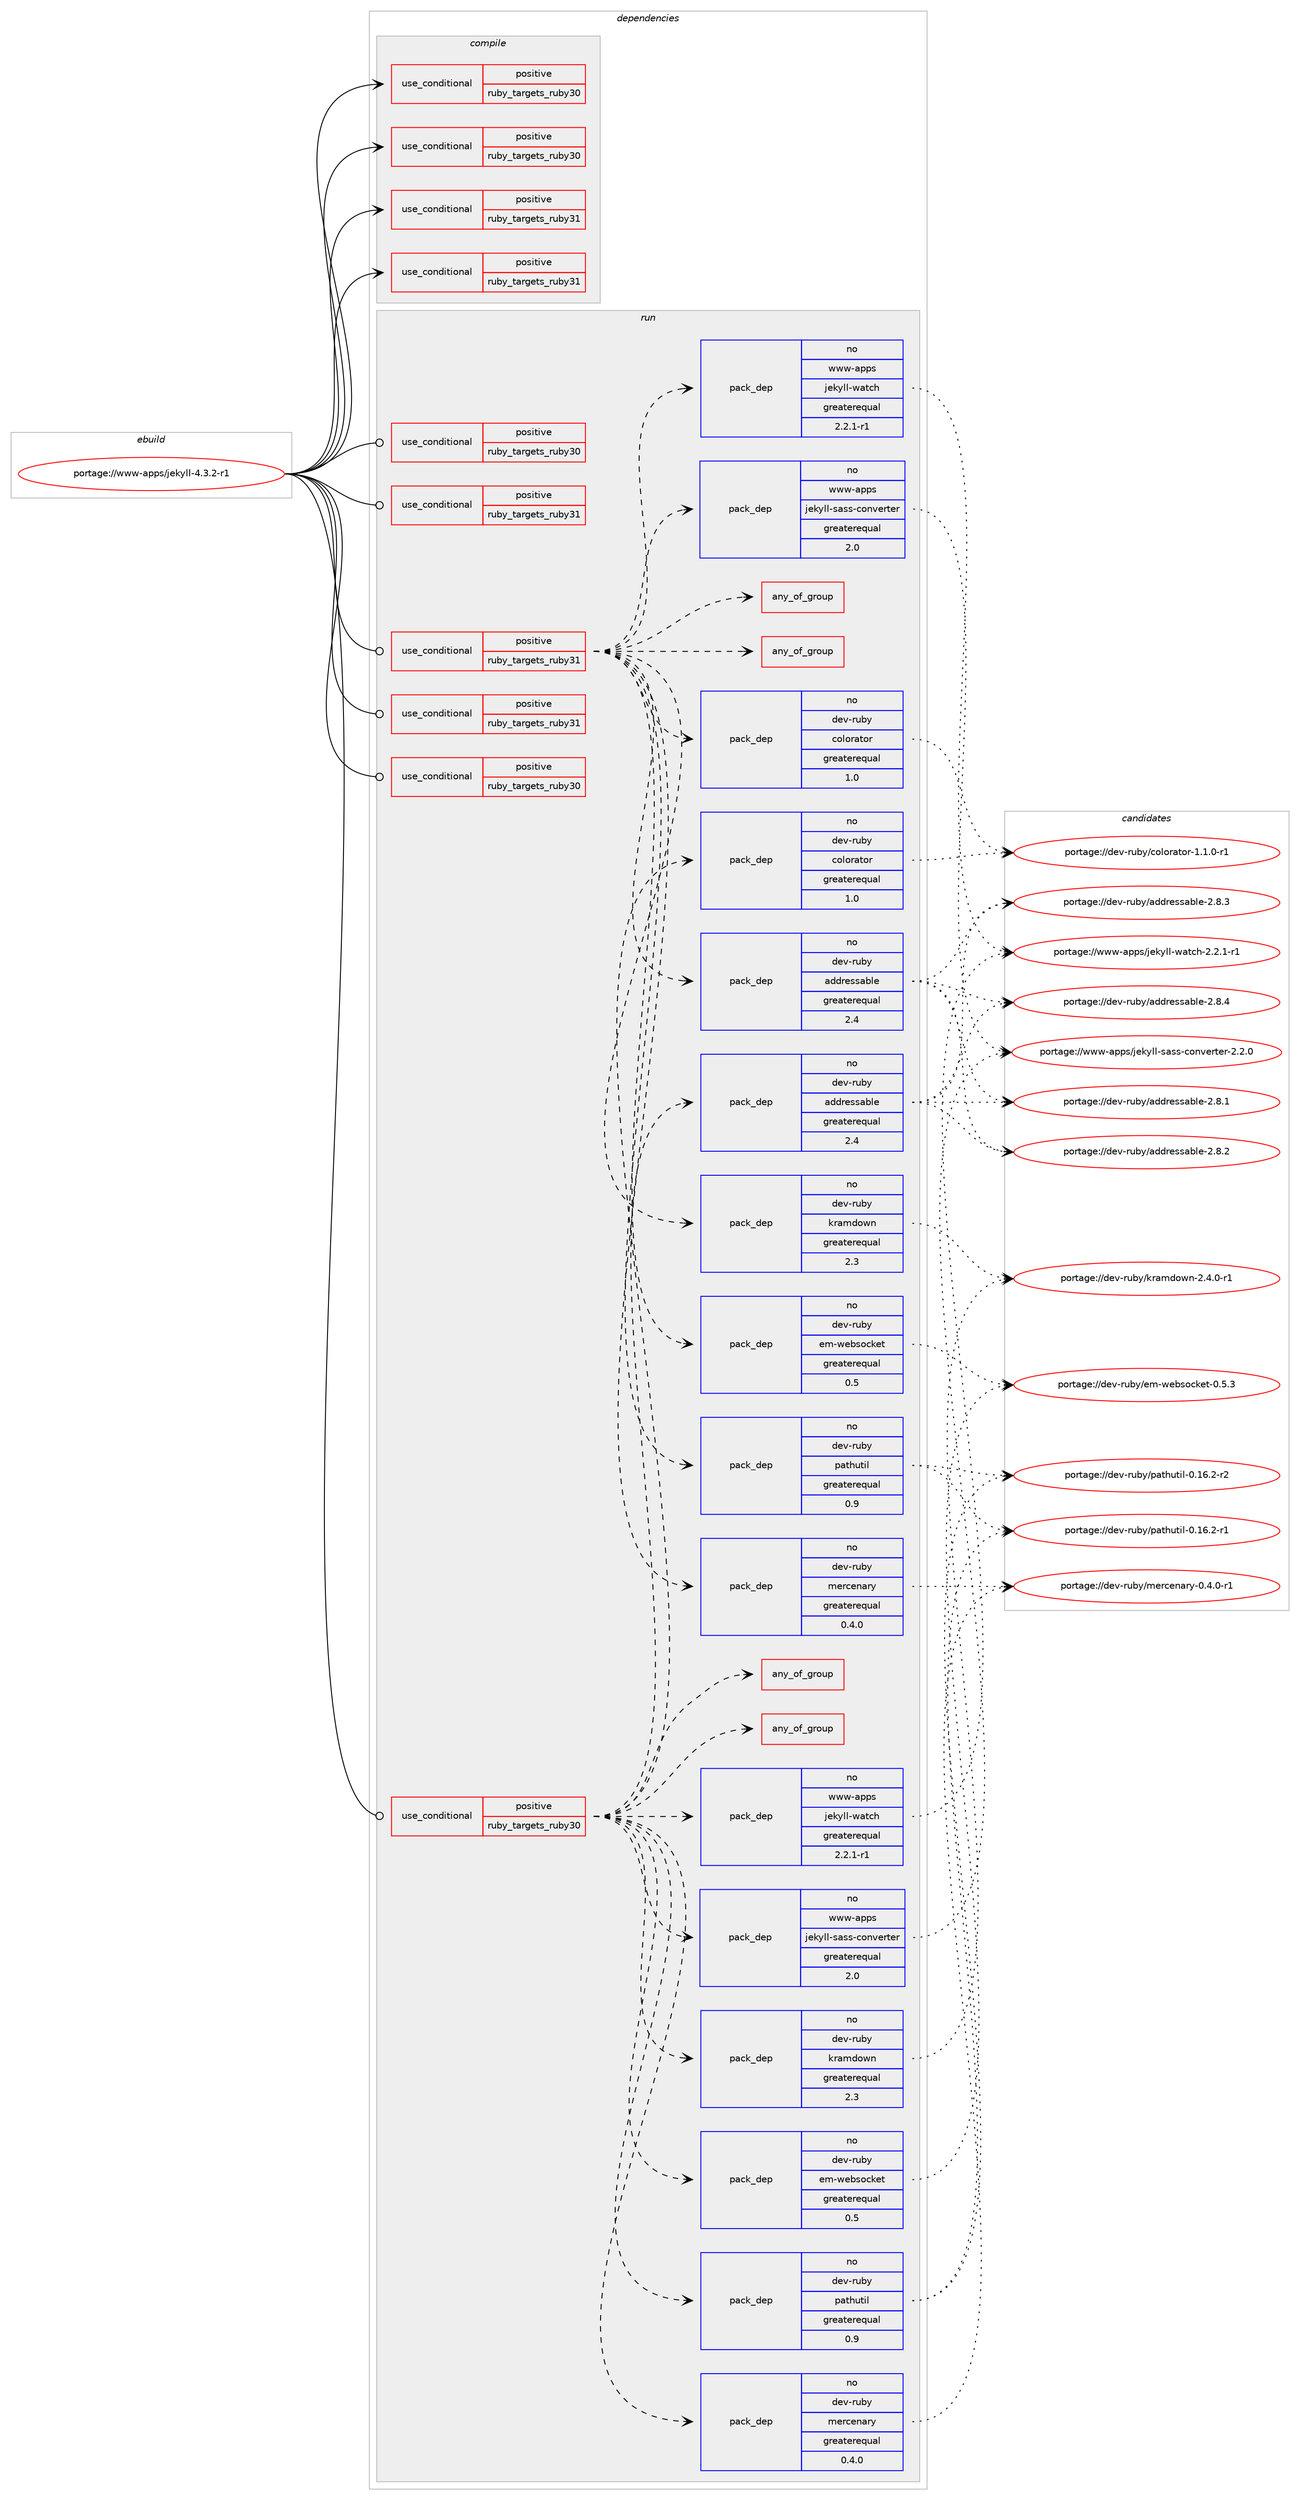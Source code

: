digraph prolog {

# *************
# Graph options
# *************

newrank=true;
concentrate=true;
compound=true;
graph [rankdir=LR,fontname=Helvetica,fontsize=10,ranksep=1.5];#, ranksep=2.5, nodesep=0.2];
edge  [arrowhead=vee];
node  [fontname=Helvetica,fontsize=10];

# **********
# The ebuild
# **********

subgraph cluster_leftcol {
color=gray;
rank=same;
label=<<i>ebuild</i>>;
id [label="portage://www-apps/jekyll-4.3.2-r1", color=red, width=4, href="../www-apps/jekyll-4.3.2-r1.svg"];
}

# ****************
# The dependencies
# ****************

subgraph cluster_midcol {
color=gray;
label=<<i>dependencies</i>>;
subgraph cluster_compile {
fillcolor="#eeeeee";
style=filled;
label=<<i>compile</i>>;
subgraph cond116 {
dependency826 [label=<<TABLE BORDER="0" CELLBORDER="1" CELLSPACING="0" CELLPADDING="4"><TR><TD ROWSPAN="3" CELLPADDING="10">use_conditional</TD></TR><TR><TD>positive</TD></TR><TR><TD>ruby_targets_ruby30</TD></TR></TABLE>>, shape=none, color=red];
# *** BEGIN UNKNOWN DEPENDENCY TYPE (TODO) ***
# dependency826 -> package_dependency(portage://www-apps/jekyll-4.3.2-r1,install,no,dev-lang,ruby,none,[,,],[slot(3.0)],[])
# *** END UNKNOWN DEPENDENCY TYPE (TODO) ***

}
id:e -> dependency826:w [weight=20,style="solid",arrowhead="vee"];
subgraph cond117 {
dependency827 [label=<<TABLE BORDER="0" CELLBORDER="1" CELLSPACING="0" CELLPADDING="4"><TR><TD ROWSPAN="3" CELLPADDING="10">use_conditional</TD></TR><TR><TD>positive</TD></TR><TR><TD>ruby_targets_ruby30</TD></TR></TABLE>>, shape=none, color=red];
# *** BEGIN UNKNOWN DEPENDENCY TYPE (TODO) ***
# dependency827 -> package_dependency(portage://www-apps/jekyll-4.3.2-r1,install,no,virtual,rubygems,none,[,,],[],[use(enable(ruby_targets_ruby30),negative)])
# *** END UNKNOWN DEPENDENCY TYPE (TODO) ***

}
id:e -> dependency827:w [weight=20,style="solid",arrowhead="vee"];
subgraph cond118 {
dependency828 [label=<<TABLE BORDER="0" CELLBORDER="1" CELLSPACING="0" CELLPADDING="4"><TR><TD ROWSPAN="3" CELLPADDING="10">use_conditional</TD></TR><TR><TD>positive</TD></TR><TR><TD>ruby_targets_ruby31</TD></TR></TABLE>>, shape=none, color=red];
# *** BEGIN UNKNOWN DEPENDENCY TYPE (TODO) ***
# dependency828 -> package_dependency(portage://www-apps/jekyll-4.3.2-r1,install,no,dev-lang,ruby,none,[,,],[slot(3.1)],[])
# *** END UNKNOWN DEPENDENCY TYPE (TODO) ***

}
id:e -> dependency828:w [weight=20,style="solid",arrowhead="vee"];
subgraph cond119 {
dependency829 [label=<<TABLE BORDER="0" CELLBORDER="1" CELLSPACING="0" CELLPADDING="4"><TR><TD ROWSPAN="3" CELLPADDING="10">use_conditional</TD></TR><TR><TD>positive</TD></TR><TR><TD>ruby_targets_ruby31</TD></TR></TABLE>>, shape=none, color=red];
# *** BEGIN UNKNOWN DEPENDENCY TYPE (TODO) ***
# dependency829 -> package_dependency(portage://www-apps/jekyll-4.3.2-r1,install,no,virtual,rubygems,none,[,,],[],[use(enable(ruby_targets_ruby31),negative)])
# *** END UNKNOWN DEPENDENCY TYPE (TODO) ***

}
id:e -> dependency829:w [weight=20,style="solid",arrowhead="vee"];
}
subgraph cluster_compileandrun {
fillcolor="#eeeeee";
style=filled;
label=<<i>compile and run</i>>;
}
subgraph cluster_run {
fillcolor="#eeeeee";
style=filled;
label=<<i>run</i>>;
subgraph cond120 {
dependency830 [label=<<TABLE BORDER="0" CELLBORDER="1" CELLSPACING="0" CELLPADDING="4"><TR><TD ROWSPAN="3" CELLPADDING="10">use_conditional</TD></TR><TR><TD>positive</TD></TR><TR><TD>ruby_targets_ruby30</TD></TR></TABLE>>, shape=none, color=red];
# *** BEGIN UNKNOWN DEPENDENCY TYPE (TODO) ***
# dependency830 -> package_dependency(portage://www-apps/jekyll-4.3.2-r1,run,no,dev-lang,ruby,none,[,,],[slot(3.0)],[])
# *** END UNKNOWN DEPENDENCY TYPE (TODO) ***

}
id:e -> dependency830:w [weight=20,style="solid",arrowhead="odot"];
subgraph cond121 {
dependency831 [label=<<TABLE BORDER="0" CELLBORDER="1" CELLSPACING="0" CELLPADDING="4"><TR><TD ROWSPAN="3" CELLPADDING="10">use_conditional</TD></TR><TR><TD>positive</TD></TR><TR><TD>ruby_targets_ruby30</TD></TR></TABLE>>, shape=none, color=red];
subgraph pack599 {
dependency832 [label=<<TABLE BORDER="0" CELLBORDER="1" CELLSPACING="0" CELLPADDING="4" WIDTH="220"><TR><TD ROWSPAN="6" CELLPADDING="30">pack_dep</TD></TR><TR><TD WIDTH="110">no</TD></TR><TR><TD>dev-ruby</TD></TR><TR><TD>addressable</TD></TR><TR><TD>greaterequal</TD></TR><TR><TD>2.4</TD></TR></TABLE>>, shape=none, color=blue];
}
dependency831:e -> dependency832:w [weight=20,style="dashed",arrowhead="vee"];
subgraph pack600 {
dependency833 [label=<<TABLE BORDER="0" CELLBORDER="1" CELLSPACING="0" CELLPADDING="4" WIDTH="220"><TR><TD ROWSPAN="6" CELLPADDING="30">pack_dep</TD></TR><TR><TD WIDTH="110">no</TD></TR><TR><TD>dev-ruby</TD></TR><TR><TD>colorator</TD></TR><TR><TD>greaterequal</TD></TR><TR><TD>1.0</TD></TR></TABLE>>, shape=none, color=blue];
}
dependency831:e -> dependency833:w [weight=20,style="dashed",arrowhead="vee"];
subgraph pack601 {
dependency834 [label=<<TABLE BORDER="0" CELLBORDER="1" CELLSPACING="0" CELLPADDING="4" WIDTH="220"><TR><TD ROWSPAN="6" CELLPADDING="30">pack_dep</TD></TR><TR><TD WIDTH="110">no</TD></TR><TR><TD>dev-ruby</TD></TR><TR><TD>em-websocket</TD></TR><TR><TD>greaterequal</TD></TR><TR><TD>0.5</TD></TR></TABLE>>, shape=none, color=blue];
}
dependency831:e -> dependency834:w [weight=20,style="dashed",arrowhead="vee"];
# *** BEGIN UNKNOWN DEPENDENCY TYPE (TODO) ***
# dependency831 -> package_dependency(portage://www-apps/jekyll-4.3.2-r1,run,no,dev-ruby,i18n,none,[,,],[slot(1)],[use(enable(ruby_targets_ruby30),negative)])
# *** END UNKNOWN DEPENDENCY TYPE (TODO) ***

subgraph pack602 {
dependency835 [label=<<TABLE BORDER="0" CELLBORDER="1" CELLSPACING="0" CELLPADDING="4" WIDTH="220"><TR><TD ROWSPAN="6" CELLPADDING="30">pack_dep</TD></TR><TR><TD WIDTH="110">no</TD></TR><TR><TD>dev-ruby</TD></TR><TR><TD>kramdown</TD></TR><TR><TD>greaterequal</TD></TR><TR><TD>2.3</TD></TR></TABLE>>, shape=none, color=blue];
}
dependency831:e -> dependency835:w [weight=20,style="dashed",arrowhead="vee"];
# *** BEGIN UNKNOWN DEPENDENCY TYPE (TODO) ***
# dependency831 -> package_dependency(portage://www-apps/jekyll-4.3.2-r1,run,no,dev-ruby,kramdown-parser-gfm,none,[,,],[slot(1)],[use(enable(ruby_targets_ruby30),negative)])
# *** END UNKNOWN DEPENDENCY TYPE (TODO) ***

# *** BEGIN UNKNOWN DEPENDENCY TYPE (TODO) ***
# dependency831 -> package_dependency(portage://www-apps/jekyll-4.3.2-r1,run,no,dev-ruby,liquid,none,[,,],[slot(4)],[use(enable(ruby_targets_ruby30),negative)])
# *** END UNKNOWN DEPENDENCY TYPE (TODO) ***

subgraph pack603 {
dependency836 [label=<<TABLE BORDER="0" CELLBORDER="1" CELLSPACING="0" CELLPADDING="4" WIDTH="220"><TR><TD ROWSPAN="6" CELLPADDING="30">pack_dep</TD></TR><TR><TD WIDTH="110">no</TD></TR><TR><TD>dev-ruby</TD></TR><TR><TD>mercenary</TD></TR><TR><TD>greaterequal</TD></TR><TR><TD>0.4.0</TD></TR></TABLE>>, shape=none, color=blue];
}
dependency831:e -> dependency836:w [weight=20,style="dashed",arrowhead="vee"];
subgraph pack604 {
dependency837 [label=<<TABLE BORDER="0" CELLBORDER="1" CELLSPACING="0" CELLPADDING="4" WIDTH="220"><TR><TD ROWSPAN="6" CELLPADDING="30">pack_dep</TD></TR><TR><TD WIDTH="110">no</TD></TR><TR><TD>dev-ruby</TD></TR><TR><TD>pathutil</TD></TR><TR><TD>greaterequal</TD></TR><TR><TD>0.9</TD></TR></TABLE>>, shape=none, color=blue];
}
dependency831:e -> dependency837:w [weight=20,style="dashed",arrowhead="vee"];
subgraph any113 {
dependency838 [label=<<TABLE BORDER="0" CELLBORDER="1" CELLSPACING="0" CELLPADDING="4"><TR><TD CELLPADDING="10">any_of_group</TD></TR></TABLE>>, shape=none, color=red];# *** BEGIN UNKNOWN DEPENDENCY TYPE (TODO) ***
# dependency838 -> package_dependency(portage://www-apps/jekyll-4.3.2-r1,run,no,dev-ruby,rouge,none,[,,],[slot(4)],[use(enable(ruby_targets_ruby30),negative)])
# *** END UNKNOWN DEPENDENCY TYPE (TODO) ***

# *** BEGIN UNKNOWN DEPENDENCY TYPE (TODO) ***
# dependency838 -> package_dependency(portage://www-apps/jekyll-4.3.2-r1,run,no,dev-ruby,rouge,none,[,,],[slot(2)],[use(enable(ruby_targets_ruby30),negative)])
# *** END UNKNOWN DEPENDENCY TYPE (TODO) ***

}
dependency831:e -> dependency838:w [weight=20,style="dashed",arrowhead="vee"];
subgraph any114 {
dependency839 [label=<<TABLE BORDER="0" CELLBORDER="1" CELLSPACING="0" CELLPADDING="4"><TR><TD CELLPADDING="10">any_of_group</TD></TR></TABLE>>, shape=none, color=red];# *** BEGIN UNKNOWN DEPENDENCY TYPE (TODO) ***
# dependency839 -> package_dependency(portage://www-apps/jekyll-4.3.2-r1,run,no,dev-ruby,terminal-table,none,[,,],[slot(3)],[use(enable(ruby_targets_ruby30),negative)])
# *** END UNKNOWN DEPENDENCY TYPE (TODO) ***

# *** BEGIN UNKNOWN DEPENDENCY TYPE (TODO) ***
# dependency839 -> package_dependency(portage://www-apps/jekyll-4.3.2-r1,run,no,dev-ruby,terminal-table,none,[,,],[slot(2)],[use(enable(ruby_targets_ruby30),negative)])
# *** END UNKNOWN DEPENDENCY TYPE (TODO) ***

}
dependency831:e -> dependency839:w [weight=20,style="dashed",arrowhead="vee"];
subgraph pack605 {
dependency840 [label=<<TABLE BORDER="0" CELLBORDER="1" CELLSPACING="0" CELLPADDING="4" WIDTH="220"><TR><TD ROWSPAN="6" CELLPADDING="30">pack_dep</TD></TR><TR><TD WIDTH="110">no</TD></TR><TR><TD>www-apps</TD></TR><TR><TD>jekyll-sass-converter</TD></TR><TR><TD>greaterequal</TD></TR><TR><TD>2.0</TD></TR></TABLE>>, shape=none, color=blue];
}
dependency831:e -> dependency840:w [weight=20,style="dashed",arrowhead="vee"];
subgraph pack606 {
dependency841 [label=<<TABLE BORDER="0" CELLBORDER="1" CELLSPACING="0" CELLPADDING="4" WIDTH="220"><TR><TD ROWSPAN="6" CELLPADDING="30">pack_dep</TD></TR><TR><TD WIDTH="110">no</TD></TR><TR><TD>www-apps</TD></TR><TR><TD>jekyll-watch</TD></TR><TR><TD>greaterequal</TD></TR><TR><TD>2.2.1-r1</TD></TR></TABLE>>, shape=none, color=blue];
}
dependency831:e -> dependency841:w [weight=20,style="dashed",arrowhead="vee"];
}
id:e -> dependency831:w [weight=20,style="solid",arrowhead="odot"];
subgraph cond122 {
dependency842 [label=<<TABLE BORDER="0" CELLBORDER="1" CELLSPACING="0" CELLPADDING="4"><TR><TD ROWSPAN="3" CELLPADDING="10">use_conditional</TD></TR><TR><TD>positive</TD></TR><TR><TD>ruby_targets_ruby30</TD></TR></TABLE>>, shape=none, color=red];
# *** BEGIN UNKNOWN DEPENDENCY TYPE (TODO) ***
# dependency842 -> package_dependency(portage://www-apps/jekyll-4.3.2-r1,run,no,virtual,rubygems,none,[,,],[],[use(enable(ruby_targets_ruby30),negative)])
# *** END UNKNOWN DEPENDENCY TYPE (TODO) ***

}
id:e -> dependency842:w [weight=20,style="solid",arrowhead="odot"];
subgraph cond123 {
dependency843 [label=<<TABLE BORDER="0" CELLBORDER="1" CELLSPACING="0" CELLPADDING="4"><TR><TD ROWSPAN="3" CELLPADDING="10">use_conditional</TD></TR><TR><TD>positive</TD></TR><TR><TD>ruby_targets_ruby31</TD></TR></TABLE>>, shape=none, color=red];
# *** BEGIN UNKNOWN DEPENDENCY TYPE (TODO) ***
# dependency843 -> package_dependency(portage://www-apps/jekyll-4.3.2-r1,run,no,dev-lang,ruby,none,[,,],[slot(3.1)],[])
# *** END UNKNOWN DEPENDENCY TYPE (TODO) ***

}
id:e -> dependency843:w [weight=20,style="solid",arrowhead="odot"];
subgraph cond124 {
dependency844 [label=<<TABLE BORDER="0" CELLBORDER="1" CELLSPACING="0" CELLPADDING="4"><TR><TD ROWSPAN="3" CELLPADDING="10">use_conditional</TD></TR><TR><TD>positive</TD></TR><TR><TD>ruby_targets_ruby31</TD></TR></TABLE>>, shape=none, color=red];
subgraph pack607 {
dependency845 [label=<<TABLE BORDER="0" CELLBORDER="1" CELLSPACING="0" CELLPADDING="4" WIDTH="220"><TR><TD ROWSPAN="6" CELLPADDING="30">pack_dep</TD></TR><TR><TD WIDTH="110">no</TD></TR><TR><TD>dev-ruby</TD></TR><TR><TD>addressable</TD></TR><TR><TD>greaterequal</TD></TR><TR><TD>2.4</TD></TR></TABLE>>, shape=none, color=blue];
}
dependency844:e -> dependency845:w [weight=20,style="dashed",arrowhead="vee"];
subgraph pack608 {
dependency846 [label=<<TABLE BORDER="0" CELLBORDER="1" CELLSPACING="0" CELLPADDING="4" WIDTH="220"><TR><TD ROWSPAN="6" CELLPADDING="30">pack_dep</TD></TR><TR><TD WIDTH="110">no</TD></TR><TR><TD>dev-ruby</TD></TR><TR><TD>colorator</TD></TR><TR><TD>greaterequal</TD></TR><TR><TD>1.0</TD></TR></TABLE>>, shape=none, color=blue];
}
dependency844:e -> dependency846:w [weight=20,style="dashed",arrowhead="vee"];
subgraph pack609 {
dependency847 [label=<<TABLE BORDER="0" CELLBORDER="1" CELLSPACING="0" CELLPADDING="4" WIDTH="220"><TR><TD ROWSPAN="6" CELLPADDING="30">pack_dep</TD></TR><TR><TD WIDTH="110">no</TD></TR><TR><TD>dev-ruby</TD></TR><TR><TD>em-websocket</TD></TR><TR><TD>greaterequal</TD></TR><TR><TD>0.5</TD></TR></TABLE>>, shape=none, color=blue];
}
dependency844:e -> dependency847:w [weight=20,style="dashed",arrowhead="vee"];
# *** BEGIN UNKNOWN DEPENDENCY TYPE (TODO) ***
# dependency844 -> package_dependency(portage://www-apps/jekyll-4.3.2-r1,run,no,dev-ruby,i18n,none,[,,],[slot(1)],[use(enable(ruby_targets_ruby31),negative)])
# *** END UNKNOWN DEPENDENCY TYPE (TODO) ***

subgraph pack610 {
dependency848 [label=<<TABLE BORDER="0" CELLBORDER="1" CELLSPACING="0" CELLPADDING="4" WIDTH="220"><TR><TD ROWSPAN="6" CELLPADDING="30">pack_dep</TD></TR><TR><TD WIDTH="110">no</TD></TR><TR><TD>dev-ruby</TD></TR><TR><TD>kramdown</TD></TR><TR><TD>greaterequal</TD></TR><TR><TD>2.3</TD></TR></TABLE>>, shape=none, color=blue];
}
dependency844:e -> dependency848:w [weight=20,style="dashed",arrowhead="vee"];
# *** BEGIN UNKNOWN DEPENDENCY TYPE (TODO) ***
# dependency844 -> package_dependency(portage://www-apps/jekyll-4.3.2-r1,run,no,dev-ruby,kramdown-parser-gfm,none,[,,],[slot(1)],[use(enable(ruby_targets_ruby31),negative)])
# *** END UNKNOWN DEPENDENCY TYPE (TODO) ***

# *** BEGIN UNKNOWN DEPENDENCY TYPE (TODO) ***
# dependency844 -> package_dependency(portage://www-apps/jekyll-4.3.2-r1,run,no,dev-ruby,liquid,none,[,,],[slot(4)],[use(enable(ruby_targets_ruby31),negative)])
# *** END UNKNOWN DEPENDENCY TYPE (TODO) ***

subgraph pack611 {
dependency849 [label=<<TABLE BORDER="0" CELLBORDER="1" CELLSPACING="0" CELLPADDING="4" WIDTH="220"><TR><TD ROWSPAN="6" CELLPADDING="30">pack_dep</TD></TR><TR><TD WIDTH="110">no</TD></TR><TR><TD>dev-ruby</TD></TR><TR><TD>mercenary</TD></TR><TR><TD>greaterequal</TD></TR><TR><TD>0.4.0</TD></TR></TABLE>>, shape=none, color=blue];
}
dependency844:e -> dependency849:w [weight=20,style="dashed",arrowhead="vee"];
subgraph pack612 {
dependency850 [label=<<TABLE BORDER="0" CELLBORDER="1" CELLSPACING="0" CELLPADDING="4" WIDTH="220"><TR><TD ROWSPAN="6" CELLPADDING="30">pack_dep</TD></TR><TR><TD WIDTH="110">no</TD></TR><TR><TD>dev-ruby</TD></TR><TR><TD>pathutil</TD></TR><TR><TD>greaterequal</TD></TR><TR><TD>0.9</TD></TR></TABLE>>, shape=none, color=blue];
}
dependency844:e -> dependency850:w [weight=20,style="dashed",arrowhead="vee"];
subgraph any115 {
dependency851 [label=<<TABLE BORDER="0" CELLBORDER="1" CELLSPACING="0" CELLPADDING="4"><TR><TD CELLPADDING="10">any_of_group</TD></TR></TABLE>>, shape=none, color=red];# *** BEGIN UNKNOWN DEPENDENCY TYPE (TODO) ***
# dependency851 -> package_dependency(portage://www-apps/jekyll-4.3.2-r1,run,no,dev-ruby,rouge,none,[,,],[slot(4)],[use(enable(ruby_targets_ruby31),negative)])
# *** END UNKNOWN DEPENDENCY TYPE (TODO) ***

# *** BEGIN UNKNOWN DEPENDENCY TYPE (TODO) ***
# dependency851 -> package_dependency(portage://www-apps/jekyll-4.3.2-r1,run,no,dev-ruby,rouge,none,[,,],[slot(2)],[use(enable(ruby_targets_ruby31),negative)])
# *** END UNKNOWN DEPENDENCY TYPE (TODO) ***

}
dependency844:e -> dependency851:w [weight=20,style="dashed",arrowhead="vee"];
subgraph any116 {
dependency852 [label=<<TABLE BORDER="0" CELLBORDER="1" CELLSPACING="0" CELLPADDING="4"><TR><TD CELLPADDING="10">any_of_group</TD></TR></TABLE>>, shape=none, color=red];# *** BEGIN UNKNOWN DEPENDENCY TYPE (TODO) ***
# dependency852 -> package_dependency(portage://www-apps/jekyll-4.3.2-r1,run,no,dev-ruby,terminal-table,none,[,,],[slot(3)],[use(enable(ruby_targets_ruby31),negative)])
# *** END UNKNOWN DEPENDENCY TYPE (TODO) ***

# *** BEGIN UNKNOWN DEPENDENCY TYPE (TODO) ***
# dependency852 -> package_dependency(portage://www-apps/jekyll-4.3.2-r1,run,no,dev-ruby,terminal-table,none,[,,],[slot(2)],[use(enable(ruby_targets_ruby31),negative)])
# *** END UNKNOWN DEPENDENCY TYPE (TODO) ***

}
dependency844:e -> dependency852:w [weight=20,style="dashed",arrowhead="vee"];
subgraph pack613 {
dependency853 [label=<<TABLE BORDER="0" CELLBORDER="1" CELLSPACING="0" CELLPADDING="4" WIDTH="220"><TR><TD ROWSPAN="6" CELLPADDING="30">pack_dep</TD></TR><TR><TD WIDTH="110">no</TD></TR><TR><TD>www-apps</TD></TR><TR><TD>jekyll-sass-converter</TD></TR><TR><TD>greaterequal</TD></TR><TR><TD>2.0</TD></TR></TABLE>>, shape=none, color=blue];
}
dependency844:e -> dependency853:w [weight=20,style="dashed",arrowhead="vee"];
subgraph pack614 {
dependency854 [label=<<TABLE BORDER="0" CELLBORDER="1" CELLSPACING="0" CELLPADDING="4" WIDTH="220"><TR><TD ROWSPAN="6" CELLPADDING="30">pack_dep</TD></TR><TR><TD WIDTH="110">no</TD></TR><TR><TD>www-apps</TD></TR><TR><TD>jekyll-watch</TD></TR><TR><TD>greaterequal</TD></TR><TR><TD>2.2.1-r1</TD></TR></TABLE>>, shape=none, color=blue];
}
dependency844:e -> dependency854:w [weight=20,style="dashed",arrowhead="vee"];
}
id:e -> dependency844:w [weight=20,style="solid",arrowhead="odot"];
subgraph cond125 {
dependency855 [label=<<TABLE BORDER="0" CELLBORDER="1" CELLSPACING="0" CELLPADDING="4"><TR><TD ROWSPAN="3" CELLPADDING="10">use_conditional</TD></TR><TR><TD>positive</TD></TR><TR><TD>ruby_targets_ruby31</TD></TR></TABLE>>, shape=none, color=red];
# *** BEGIN UNKNOWN DEPENDENCY TYPE (TODO) ***
# dependency855 -> package_dependency(portage://www-apps/jekyll-4.3.2-r1,run,no,virtual,rubygems,none,[,,],[],[use(enable(ruby_targets_ruby31),negative)])
# *** END UNKNOWN DEPENDENCY TYPE (TODO) ***

}
id:e -> dependency855:w [weight=20,style="solid",arrowhead="odot"];
}
}

# **************
# The candidates
# **************

subgraph cluster_choices {
rank=same;
color=gray;
label=<<i>candidates</i>>;

subgraph choice599 {
color=black;
nodesep=1;
choice100101118451141179812147971001001141011151159798108101455046564649 [label="portage://dev-ruby/addressable-2.8.1", color=red, width=4,href="../dev-ruby/addressable-2.8.1.svg"];
choice100101118451141179812147971001001141011151159798108101455046564650 [label="portage://dev-ruby/addressable-2.8.2", color=red, width=4,href="../dev-ruby/addressable-2.8.2.svg"];
choice100101118451141179812147971001001141011151159798108101455046564651 [label="portage://dev-ruby/addressable-2.8.3", color=red, width=4,href="../dev-ruby/addressable-2.8.3.svg"];
choice100101118451141179812147971001001141011151159798108101455046564652 [label="portage://dev-ruby/addressable-2.8.4", color=red, width=4,href="../dev-ruby/addressable-2.8.4.svg"];
dependency832:e -> choice100101118451141179812147971001001141011151159798108101455046564649:w [style=dotted,weight="100"];
dependency832:e -> choice100101118451141179812147971001001141011151159798108101455046564650:w [style=dotted,weight="100"];
dependency832:e -> choice100101118451141179812147971001001141011151159798108101455046564651:w [style=dotted,weight="100"];
dependency832:e -> choice100101118451141179812147971001001141011151159798108101455046564652:w [style=dotted,weight="100"];
}
subgraph choice600 {
color=black;
nodesep=1;
choice10010111845114117981214799111108111114971161111144549464946484511449 [label="portage://dev-ruby/colorator-1.1.0-r1", color=red, width=4,href="../dev-ruby/colorator-1.1.0-r1.svg"];
dependency833:e -> choice10010111845114117981214799111108111114971161111144549464946484511449:w [style=dotted,weight="100"];
}
subgraph choice601 {
color=black;
nodesep=1;
choice100101118451141179812147101109451191019811511199107101116454846534651 [label="portage://dev-ruby/em-websocket-0.5.3", color=red, width=4,href="../dev-ruby/em-websocket-0.5.3.svg"];
dependency834:e -> choice100101118451141179812147101109451191019811511199107101116454846534651:w [style=dotted,weight="100"];
}
subgraph choice602 {
color=black;
nodesep=1;
choice100101118451141179812147107114971091001111191104550465246484511449 [label="portage://dev-ruby/kramdown-2.4.0-r1", color=red, width=4,href="../dev-ruby/kramdown-2.4.0-r1.svg"];
dependency835:e -> choice100101118451141179812147107114971091001111191104550465246484511449:w [style=dotted,weight="100"];
}
subgraph choice603 {
color=black;
nodesep=1;
choice10010111845114117981214710910111499101110971141214548465246484511449 [label="portage://dev-ruby/mercenary-0.4.0-r1", color=red, width=4,href="../dev-ruby/mercenary-0.4.0-r1.svg"];
dependency836:e -> choice10010111845114117981214710910111499101110971141214548465246484511449:w [style=dotted,weight="100"];
}
subgraph choice604 {
color=black;
nodesep=1;
choice10010111845114117981214711297116104117116105108454846495446504511449 [label="portage://dev-ruby/pathutil-0.16.2-r1", color=red, width=4,href="../dev-ruby/pathutil-0.16.2-r1.svg"];
choice10010111845114117981214711297116104117116105108454846495446504511450 [label="portage://dev-ruby/pathutil-0.16.2-r2", color=red, width=4,href="../dev-ruby/pathutil-0.16.2-r2.svg"];
dependency837:e -> choice10010111845114117981214711297116104117116105108454846495446504511449:w [style=dotted,weight="100"];
dependency837:e -> choice10010111845114117981214711297116104117116105108454846495446504511450:w [style=dotted,weight="100"];
}
subgraph choice605 {
color=black;
nodesep=1;
choice11911911945971121121154710610110712110810845115971151154599111110118101114116101114455046504648 [label="portage://www-apps/jekyll-sass-converter-2.2.0", color=red, width=4,href="../www-apps/jekyll-sass-converter-2.2.0.svg"];
dependency840:e -> choice11911911945971121121154710610110712110810845115971151154599111110118101114116101114455046504648:w [style=dotted,weight="100"];
}
subgraph choice606 {
color=black;
nodesep=1;
choice1191191194597112112115471061011071211081084511997116991044550465046494511449 [label="portage://www-apps/jekyll-watch-2.2.1-r1", color=red, width=4,href="../www-apps/jekyll-watch-2.2.1-r1.svg"];
dependency841:e -> choice1191191194597112112115471061011071211081084511997116991044550465046494511449:w [style=dotted,weight="100"];
}
subgraph choice607 {
color=black;
nodesep=1;
choice100101118451141179812147971001001141011151159798108101455046564649 [label="portage://dev-ruby/addressable-2.8.1", color=red, width=4,href="../dev-ruby/addressable-2.8.1.svg"];
choice100101118451141179812147971001001141011151159798108101455046564650 [label="portage://dev-ruby/addressable-2.8.2", color=red, width=4,href="../dev-ruby/addressable-2.8.2.svg"];
choice100101118451141179812147971001001141011151159798108101455046564651 [label="portage://dev-ruby/addressable-2.8.3", color=red, width=4,href="../dev-ruby/addressable-2.8.3.svg"];
choice100101118451141179812147971001001141011151159798108101455046564652 [label="portage://dev-ruby/addressable-2.8.4", color=red, width=4,href="../dev-ruby/addressable-2.8.4.svg"];
dependency845:e -> choice100101118451141179812147971001001141011151159798108101455046564649:w [style=dotted,weight="100"];
dependency845:e -> choice100101118451141179812147971001001141011151159798108101455046564650:w [style=dotted,weight="100"];
dependency845:e -> choice100101118451141179812147971001001141011151159798108101455046564651:w [style=dotted,weight="100"];
dependency845:e -> choice100101118451141179812147971001001141011151159798108101455046564652:w [style=dotted,weight="100"];
}
subgraph choice608 {
color=black;
nodesep=1;
choice10010111845114117981214799111108111114971161111144549464946484511449 [label="portage://dev-ruby/colorator-1.1.0-r1", color=red, width=4,href="../dev-ruby/colorator-1.1.0-r1.svg"];
dependency846:e -> choice10010111845114117981214799111108111114971161111144549464946484511449:w [style=dotted,weight="100"];
}
subgraph choice609 {
color=black;
nodesep=1;
choice100101118451141179812147101109451191019811511199107101116454846534651 [label="portage://dev-ruby/em-websocket-0.5.3", color=red, width=4,href="../dev-ruby/em-websocket-0.5.3.svg"];
dependency847:e -> choice100101118451141179812147101109451191019811511199107101116454846534651:w [style=dotted,weight="100"];
}
subgraph choice610 {
color=black;
nodesep=1;
choice100101118451141179812147107114971091001111191104550465246484511449 [label="portage://dev-ruby/kramdown-2.4.0-r1", color=red, width=4,href="../dev-ruby/kramdown-2.4.0-r1.svg"];
dependency848:e -> choice100101118451141179812147107114971091001111191104550465246484511449:w [style=dotted,weight="100"];
}
subgraph choice611 {
color=black;
nodesep=1;
choice10010111845114117981214710910111499101110971141214548465246484511449 [label="portage://dev-ruby/mercenary-0.4.0-r1", color=red, width=4,href="../dev-ruby/mercenary-0.4.0-r1.svg"];
dependency849:e -> choice10010111845114117981214710910111499101110971141214548465246484511449:w [style=dotted,weight="100"];
}
subgraph choice612 {
color=black;
nodesep=1;
choice10010111845114117981214711297116104117116105108454846495446504511449 [label="portage://dev-ruby/pathutil-0.16.2-r1", color=red, width=4,href="../dev-ruby/pathutil-0.16.2-r1.svg"];
choice10010111845114117981214711297116104117116105108454846495446504511450 [label="portage://dev-ruby/pathutil-0.16.2-r2", color=red, width=4,href="../dev-ruby/pathutil-0.16.2-r2.svg"];
dependency850:e -> choice10010111845114117981214711297116104117116105108454846495446504511449:w [style=dotted,weight="100"];
dependency850:e -> choice10010111845114117981214711297116104117116105108454846495446504511450:w [style=dotted,weight="100"];
}
subgraph choice613 {
color=black;
nodesep=1;
choice11911911945971121121154710610110712110810845115971151154599111110118101114116101114455046504648 [label="portage://www-apps/jekyll-sass-converter-2.2.0", color=red, width=4,href="../www-apps/jekyll-sass-converter-2.2.0.svg"];
dependency853:e -> choice11911911945971121121154710610110712110810845115971151154599111110118101114116101114455046504648:w [style=dotted,weight="100"];
}
subgraph choice614 {
color=black;
nodesep=1;
choice1191191194597112112115471061011071211081084511997116991044550465046494511449 [label="portage://www-apps/jekyll-watch-2.2.1-r1", color=red, width=4,href="../www-apps/jekyll-watch-2.2.1-r1.svg"];
dependency854:e -> choice1191191194597112112115471061011071211081084511997116991044550465046494511449:w [style=dotted,weight="100"];
}
}

}
